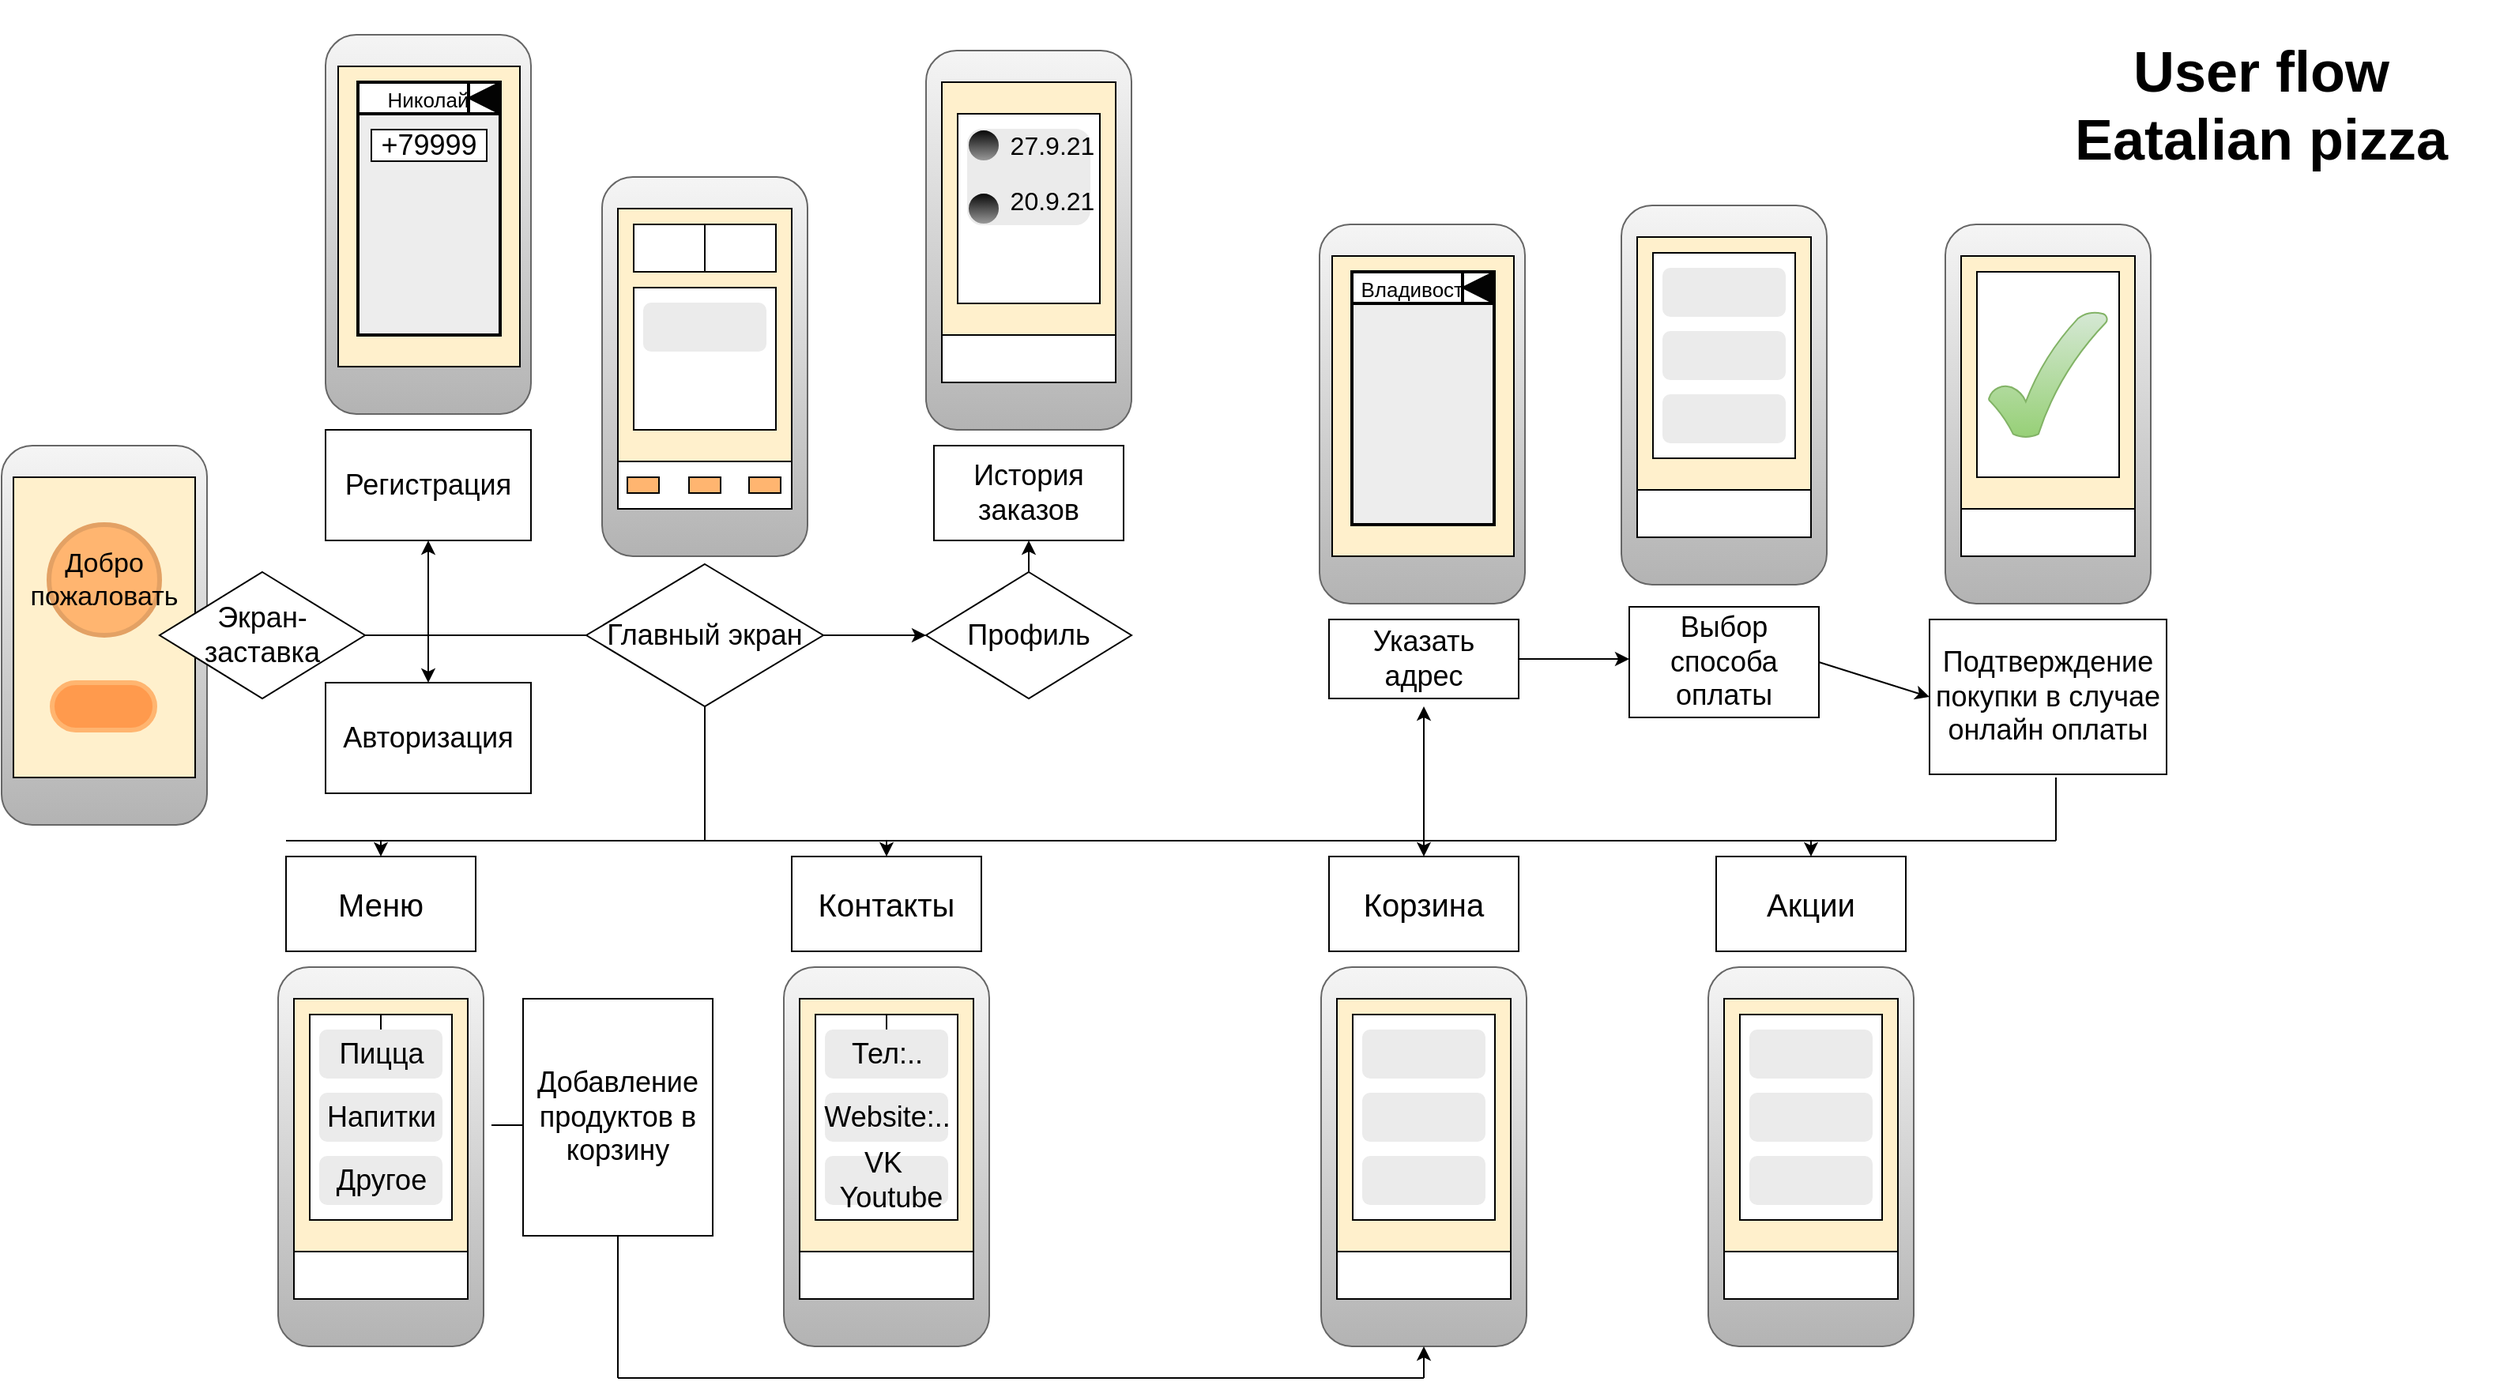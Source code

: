 <mxfile version="15.5.2" type="github">
  <diagram id="gFA7WbcU7uWOlMWJ3cwr" name="Page-1">
    <mxGraphModel dx="2076" dy="1158" grid="1" gridSize="10" guides="1" tooltips="1" connect="1" arrows="1" fold="1" page="1" pageScale="1" pageWidth="1600" pageHeight="900" math="0" shadow="0">
      <root>
        <mxCell id="0" />
        <mxCell id="1" parent="0" />
        <mxCell id="VWafMa577CUfXfnvmA4W-34" value="" style="group" vertex="1" connectable="0" parent="1">
          <mxGeometry x="225" y="30" width="140.5" height="320" as="geometry" />
        </mxCell>
        <mxCell id="VWafMa577CUfXfnvmA4W-27" value="Регистрация" style="rounded=0;whiteSpace=wrap;html=1;fontSize=18;" vertex="1" parent="VWafMa577CUfXfnvmA4W-34">
          <mxGeometry y="250" width="130" height="70" as="geometry" />
        </mxCell>
        <mxCell id="VWafMa577CUfXfnvmA4W-220" value="" style="group" vertex="1" connectable="0" parent="VWafMa577CUfXfnvmA4W-34">
          <mxGeometry width="140.5" height="240" as="geometry" />
        </mxCell>
        <mxCell id="VWafMa577CUfXfnvmA4W-221" value="" style="rounded=1;whiteSpace=wrap;html=1;fontSize=18;fillColor=#f5f5f5;gradientColor=#b3b3b3;strokeColor=#666666;" vertex="1" parent="VWafMa577CUfXfnvmA4W-220">
          <mxGeometry width="130" height="240" as="geometry" />
        </mxCell>
        <mxCell id="VWafMa577CUfXfnvmA4W-222" value="" style="group" vertex="1" connectable="0" parent="VWafMa577CUfXfnvmA4W-220">
          <mxGeometry x="8" y="20" width="132.5" height="190" as="geometry" />
        </mxCell>
        <mxCell id="VWafMa577CUfXfnvmA4W-223" value="" style="rounded=0;whiteSpace=wrap;html=1;fontSize=20;fillColor=#FFF0CC;" vertex="1" parent="VWafMa577CUfXfnvmA4W-222">
          <mxGeometry width="115" height="190" as="geometry" />
        </mxCell>
        <mxCell id="VWafMa577CUfXfnvmA4W-224" value="" style="edgeStyle=orthogonalEdgeStyle;rounded=0;orthogonalLoop=1;jettySize=auto;html=1;fontSize=18;" edge="1" parent="VWafMa577CUfXfnvmA4W-222" source="VWafMa577CUfXfnvmA4W-225" target="VWafMa577CUfXfnvmA4W-226">
          <mxGeometry relative="1" as="geometry" />
        </mxCell>
        <mxCell id="VWafMa577CUfXfnvmA4W-225" value="&lt;span style=&quot;font-size: 13px&quot;&gt;Николай&lt;/span&gt;" style="rounded=0;whiteSpace=wrap;html=1;fontSize=18;strokeWidth=2;align=center;" vertex="1" parent="VWafMa577CUfXfnvmA4W-222">
          <mxGeometry x="12.5" y="10" width="87.5" height="20" as="geometry" />
        </mxCell>
        <mxCell id="VWafMa577CUfXfnvmA4W-226" value="" style="rounded=0;whiteSpace=wrap;html=1;fontSize=20;strokeWidth=2;align=center;fillColor=#EDEDED;" vertex="1" parent="VWafMa577CUfXfnvmA4W-222">
          <mxGeometry x="12.5" y="30" width="90" height="140" as="geometry" />
        </mxCell>
        <mxCell id="VWafMa577CUfXfnvmA4W-227" value="" style="rounded=0;whiteSpace=wrap;html=1;fontSize=18;strokeWidth=2;align=center;" vertex="1" parent="VWafMa577CUfXfnvmA4W-222">
          <mxGeometry x="82.5" y="10" width="20" height="20" as="geometry" />
        </mxCell>
        <mxCell id="VWafMa577CUfXfnvmA4W-228" value="" style="triangle;whiteSpace=wrap;html=1;rounded=0;fontSize=18;strokeWidth=1;align=center;rotation=-180;fillColor=#030303;" vertex="1" parent="VWafMa577CUfXfnvmA4W-222">
          <mxGeometry x="82.5" y="10" width="20" height="20" as="geometry" />
        </mxCell>
        <mxCell id="VWafMa577CUfXfnvmA4W-231" value="+79999" style="rounded=0;whiteSpace=wrap;html=1;fontSize=18;strokeWidth=1;align=center;" vertex="1" parent="VWafMa577CUfXfnvmA4W-222">
          <mxGeometry x="21" y="40" width="73" height="20" as="geometry" />
        </mxCell>
        <mxCell id="VWafMa577CUfXfnvmA4W-36" value="&lt;h1&gt;User flow Eatalian pizza&lt;/h1&gt;" style="text;html=1;strokeColor=none;fillColor=none;spacing=5;spacingTop=-20;whiteSpace=wrap;overflow=hidden;rounded=0;fontSize=18;align=center;" vertex="1" parent="1">
          <mxGeometry x="1300" y="18" width="300" height="120" as="geometry" />
        </mxCell>
        <mxCell id="VWafMa577CUfXfnvmA4W-51" value="" style="group" vertex="1" connectable="0" parent="1">
          <mxGeometry x="400" y="120" width="130" height="240" as="geometry" />
        </mxCell>
        <mxCell id="VWafMa577CUfXfnvmA4W-38" value="" style="rounded=1;whiteSpace=wrap;html=1;fontSize=18;fillColor=#f5f5f5;gradientColor=#b3b3b3;strokeColor=#666666;" vertex="1" parent="VWafMa577CUfXfnvmA4W-51">
          <mxGeometry width="130" height="240" as="geometry" />
        </mxCell>
        <mxCell id="VWafMa577CUfXfnvmA4W-39" value="" style="rounded=0;whiteSpace=wrap;html=1;fontSize=20;strokeWidth=1;align=center;fillColor=#FFF0CC;" vertex="1" parent="VWafMa577CUfXfnvmA4W-51">
          <mxGeometry x="10" y="20" width="110" height="190" as="geometry" />
        </mxCell>
        <mxCell id="VWafMa577CUfXfnvmA4W-41" value="" style="rounded=0;whiteSpace=wrap;html=1;fontSize=20;strokeWidth=1;align=center;" vertex="1" parent="VWafMa577CUfXfnvmA4W-51">
          <mxGeometry x="10" y="180" width="110" height="30" as="geometry" />
        </mxCell>
        <mxCell id="VWafMa577CUfXfnvmA4W-43" value="" style="rounded=0;whiteSpace=wrap;html=1;fontSize=18;strokeWidth=1;align=center;fillColor=#FFB570;" vertex="1" parent="VWafMa577CUfXfnvmA4W-51">
          <mxGeometry x="16" y="190" width="20" height="10" as="geometry" />
        </mxCell>
        <mxCell id="VWafMa577CUfXfnvmA4W-44" value="" style="rounded=0;whiteSpace=wrap;html=1;fontSize=18;strokeWidth=1;align=center;fillColor=#FFB570;" vertex="1" parent="VWafMa577CUfXfnvmA4W-51">
          <mxGeometry x="55" y="190" width="20" height="10" as="geometry" />
        </mxCell>
        <mxCell id="VWafMa577CUfXfnvmA4W-45" value="" style="rounded=0;whiteSpace=wrap;html=1;fontSize=18;strokeWidth=1;align=center;fillColor=#FFB570;" vertex="1" parent="VWafMa577CUfXfnvmA4W-51">
          <mxGeometry x="93" y="190" width="20" height="10" as="geometry" />
        </mxCell>
        <mxCell id="VWafMa577CUfXfnvmA4W-46" value="" style="rounded=0;whiteSpace=wrap;html=1;fontSize=18;strokeWidth=1;align=center;" vertex="1" parent="VWafMa577CUfXfnvmA4W-51">
          <mxGeometry x="20" y="30" width="90" height="30" as="geometry" />
        </mxCell>
        <mxCell id="VWafMa577CUfXfnvmA4W-47" value="" style="rounded=0;whiteSpace=wrap;html=1;fontSize=18;strokeWidth=1;align=center;" vertex="1" parent="VWafMa577CUfXfnvmA4W-51">
          <mxGeometry x="20" y="70" width="90" height="90" as="geometry" />
        </mxCell>
        <mxCell id="VWafMa577CUfXfnvmA4W-48" value="" style="endArrow=none;html=1;rounded=0;fontSize=18;entryX=0.5;entryY=0;entryDx=0;entryDy=0;exitX=0.5;exitY=1;exitDx=0;exitDy=0;" edge="1" parent="VWafMa577CUfXfnvmA4W-51" source="VWafMa577CUfXfnvmA4W-46" target="VWafMa577CUfXfnvmA4W-46">
          <mxGeometry width="50" height="50" relative="1" as="geometry">
            <mxPoint x="390" y="270" as="sourcePoint" />
            <mxPoint x="440" y="220" as="targetPoint" />
          </mxGeometry>
        </mxCell>
        <mxCell id="VWafMa577CUfXfnvmA4W-49" value="" style="rounded=1;whiteSpace=wrap;html=1;fontSize=18;strokeWidth=1;align=center;fillColor=#EBEBEB;strokeColor=#EBEBEB;" vertex="1" parent="VWafMa577CUfXfnvmA4W-51">
          <mxGeometry x="26.5" y="80" width="77" height="30" as="geometry" />
        </mxCell>
        <mxCell id="VWafMa577CUfXfnvmA4W-62" value="Авторизация" style="rounded=0;whiteSpace=wrap;html=1;fontSize=18;strokeWidth=1;align=center;" vertex="1" parent="1">
          <mxGeometry x="225" y="440" width="130" height="70" as="geometry" />
        </mxCell>
        <mxCell id="VWafMa577CUfXfnvmA4W-67" value="Главный экран" style="rhombus;whiteSpace=wrap;html=1;rounded=0;fontSize=18;strokeWidth=1;align=center;" vertex="1" parent="1">
          <mxGeometry x="390" y="365" width="150" height="90" as="geometry" />
        </mxCell>
        <mxCell id="VWafMa577CUfXfnvmA4W-78" value="" style="endArrow=classic;html=1;rounded=0;fontSize=18;exitX=1;exitY=0.5;exitDx=0;exitDy=0;entryX=0;entryY=0.5;entryDx=0;entryDy=0;" edge="1" parent="1" source="VWafMa577CUfXfnvmA4W-67" target="VWafMa577CUfXfnvmA4W-89">
          <mxGeometry width="50" height="50" relative="1" as="geometry">
            <mxPoint x="790" y="560" as="sourcePoint" />
            <mxPoint x="600" y="435" as="targetPoint" />
          </mxGeometry>
        </mxCell>
        <mxCell id="VWafMa577CUfXfnvmA4W-83" value="Меню" style="rounded=0;whiteSpace=wrap;html=1;fontSize=20;strokeWidth=1;align=center;" vertex="1" parent="1">
          <mxGeometry x="200" y="550" width="120" height="60" as="geometry" />
        </mxCell>
        <mxCell id="VWafMa577CUfXfnvmA4W-88" value="Корзина" style="rounded=0;whiteSpace=wrap;html=1;fontSize=20;strokeWidth=1;align=center;" vertex="1" parent="1">
          <mxGeometry x="860" y="550" width="120" height="60" as="geometry" />
        </mxCell>
        <mxCell id="VWafMa577CUfXfnvmA4W-89" value="Профиль" style="rhombus;whiteSpace=wrap;html=1;rounded=0;fontSize=18;strokeWidth=1;align=center;" vertex="1" parent="1">
          <mxGeometry x="605" y="370" width="130" height="80" as="geometry" />
        </mxCell>
        <mxCell id="VWafMa577CUfXfnvmA4W-91" value="История заказов" style="rounded=0;whiteSpace=wrap;html=1;fontSize=18;strokeWidth=1;align=center;" vertex="1" parent="1">
          <mxGeometry x="610" y="290" width="120" height="60" as="geometry" />
        </mxCell>
        <mxCell id="VWafMa577CUfXfnvmA4W-94" value="Контакты" style="rounded=0;whiteSpace=wrap;html=1;fontSize=20;strokeWidth=1;align=center;" vertex="1" parent="1">
          <mxGeometry x="520" y="550" width="120" height="60" as="geometry" />
        </mxCell>
        <mxCell id="VWafMa577CUfXfnvmA4W-32" value="" style="group" vertex="1" connectable="0" parent="1">
          <mxGeometry x="20" y="290" width="130" height="240" as="geometry" />
        </mxCell>
        <mxCell id="VWafMa577CUfXfnvmA4W-2" value="" style="rounded=1;whiteSpace=wrap;html=1;fontSize=18;fillColor=#f5f5f5;gradientColor=#b3b3b3;strokeColor=#666666;" vertex="1" parent="VWafMa577CUfXfnvmA4W-32">
          <mxGeometry width="130" height="240" as="geometry" />
        </mxCell>
        <mxCell id="VWafMa577CUfXfnvmA4W-29" value="" style="group" vertex="1" connectable="0" parent="VWafMa577CUfXfnvmA4W-32">
          <mxGeometry x="7.5" y="20" width="115" height="190" as="geometry" />
        </mxCell>
        <mxCell id="VWafMa577CUfXfnvmA4W-3" value="" style="rounded=0;whiteSpace=wrap;html=1;fontSize=20;fillColor=#FFF0CC;" vertex="1" parent="VWafMa577CUfXfnvmA4W-29">
          <mxGeometry width="115" height="190" as="geometry" />
        </mxCell>
        <mxCell id="VWafMa577CUfXfnvmA4W-16" value="" style="ellipse;whiteSpace=wrap;html=1;aspect=fixed;rounded=0;fontSize=18;align=center;fillColor=#FFB570;strokeWidth=3;strokeColor=#E3A164;" vertex="1" parent="VWafMa577CUfXfnvmA4W-29">
          <mxGeometry x="22.5" y="30" width="70" height="70" as="geometry" />
        </mxCell>
        <mxCell id="VWafMa577CUfXfnvmA4W-17" value="" style="rounded=1;whiteSpace=wrap;html=1;fontSize=18;strokeWidth=3;align=center;arcSize=50;fillColor=#FF9A4D;strokeColor=#FFB570;" vertex="1" parent="VWafMa577CUfXfnvmA4W-29">
          <mxGeometry x="24.5" y="130" width="65" height="30" as="geometry" />
        </mxCell>
        <mxCell id="VWafMa577CUfXfnvmA4W-54" value="&lt;font style=&quot;font-size: 17px&quot;&gt;Добро пожаловать&lt;/font&gt;" style="text;html=1;strokeColor=none;fillColor=none;align=center;verticalAlign=middle;whiteSpace=wrap;rounded=0;fontSize=15;" vertex="1" parent="VWafMa577CUfXfnvmA4W-29">
          <mxGeometry x="13.75" y="40" width="87.5" height="50" as="geometry" />
        </mxCell>
        <mxCell id="VWafMa577CUfXfnvmA4W-72" value="Экран-заставка" style="rhombus;whiteSpace=wrap;html=1;rounded=0;fontSize=18;strokeWidth=1;align=center;" vertex="1" parent="1">
          <mxGeometry x="120" y="370" width="130" height="80" as="geometry" />
        </mxCell>
        <mxCell id="VWafMa577CUfXfnvmA4W-100" value="" style="endArrow=none;html=1;rounded=0;fontSize=18;exitX=1;exitY=0.5;exitDx=0;exitDy=0;entryX=0;entryY=0.5;entryDx=0;entryDy=0;" edge="1" parent="1" source="VWafMa577CUfXfnvmA4W-72" target="VWafMa577CUfXfnvmA4W-67">
          <mxGeometry width="50" height="50" relative="1" as="geometry">
            <mxPoint x="790" y="560" as="sourcePoint" />
            <mxPoint x="295" y="410" as="targetPoint" />
          </mxGeometry>
        </mxCell>
        <mxCell id="VWafMa577CUfXfnvmA4W-101" value="" style="endArrow=classic;html=1;rounded=0;fontSize=18;entryX=0.5;entryY=1;entryDx=0;entryDy=0;" edge="1" parent="1" target="VWafMa577CUfXfnvmA4W-27">
          <mxGeometry width="50" height="50" relative="1" as="geometry">
            <mxPoint x="290" y="410" as="sourcePoint" />
            <mxPoint x="840" y="510" as="targetPoint" />
          </mxGeometry>
        </mxCell>
        <mxCell id="VWafMa577CUfXfnvmA4W-102" value="" style="endArrow=classic;html=1;rounded=0;fontSize=18;entryX=0.5;entryY=0;entryDx=0;entryDy=0;" edge="1" parent="1" target="VWafMa577CUfXfnvmA4W-62">
          <mxGeometry width="50" height="50" relative="1" as="geometry">
            <mxPoint x="290" y="400" as="sourcePoint" />
            <mxPoint x="300" y="360" as="targetPoint" />
          </mxGeometry>
        </mxCell>
        <mxCell id="VWafMa577CUfXfnvmA4W-103" value="" style="endArrow=classic;html=1;rounded=0;fontSize=18;entryX=0.5;entryY=1;entryDx=0;entryDy=0;exitX=0.5;exitY=0;exitDx=0;exitDy=0;" edge="1" parent="1" source="VWafMa577CUfXfnvmA4W-89" target="VWafMa577CUfXfnvmA4W-91">
          <mxGeometry width="50" height="50" relative="1" as="geometry">
            <mxPoint x="790" y="560" as="sourcePoint" />
            <mxPoint x="840" y="510" as="targetPoint" />
          </mxGeometry>
        </mxCell>
        <mxCell id="VWafMa577CUfXfnvmA4W-104" value="" style="endArrow=none;html=1;rounded=0;fontSize=18;entryX=0.5;entryY=1;entryDx=0;entryDy=0;" edge="1" parent="1" target="VWafMa577CUfXfnvmA4W-67">
          <mxGeometry width="50" height="50" relative="1" as="geometry">
            <mxPoint x="465" y="540" as="sourcePoint" />
            <mxPoint x="840" y="510" as="targetPoint" />
          </mxGeometry>
        </mxCell>
        <mxCell id="VWafMa577CUfXfnvmA4W-105" value="" style="endArrow=none;html=1;rounded=0;fontSize=18;" edge="1" parent="1">
          <mxGeometry width="50" height="50" relative="1" as="geometry">
            <mxPoint x="200" y="540" as="sourcePoint" />
            <mxPoint x="1230" y="540" as="targetPoint" />
          </mxGeometry>
        </mxCell>
        <mxCell id="VWafMa577CUfXfnvmA4W-106" value="" style="endArrow=classic;html=1;rounded=0;fontSize=18;entryX=0.5;entryY=0;entryDx=0;entryDy=0;" edge="1" parent="1" target="VWafMa577CUfXfnvmA4W-83">
          <mxGeometry width="50" height="50" relative="1" as="geometry">
            <mxPoint x="260" y="540" as="sourcePoint" />
            <mxPoint x="840" y="510" as="targetPoint" />
          </mxGeometry>
        </mxCell>
        <mxCell id="VWafMa577CUfXfnvmA4W-107" value="" style="endArrow=classic;html=1;rounded=0;fontSize=18;entryX=0.5;entryY=0;entryDx=0;entryDy=0;" edge="1" parent="1" target="VWafMa577CUfXfnvmA4W-94">
          <mxGeometry width="50" height="50" relative="1" as="geometry">
            <mxPoint x="580" y="540" as="sourcePoint" />
            <mxPoint x="840" y="510" as="targetPoint" />
          </mxGeometry>
        </mxCell>
        <mxCell id="VWafMa577CUfXfnvmA4W-109" value="" style="endArrow=classic;html=1;rounded=0;fontSize=18;entryX=0.5;entryY=0;entryDx=0;entryDy=0;" edge="1" parent="1" target="VWafMa577CUfXfnvmA4W-88">
          <mxGeometry width="50" height="50" relative="1" as="geometry">
            <mxPoint x="920" y="540" as="sourcePoint" />
            <mxPoint x="920" y="560" as="targetPoint" />
          </mxGeometry>
        </mxCell>
        <mxCell id="VWafMa577CUfXfnvmA4W-110" value="" style="group" vertex="1" connectable="0" parent="1">
          <mxGeometry x="195" y="620" width="130" height="240" as="geometry" />
        </mxCell>
        <mxCell id="VWafMa577CUfXfnvmA4W-111" value="" style="rounded=1;whiteSpace=wrap;html=1;fontSize=18;fillColor=#f5f5f5;gradientColor=#b3b3b3;strokeColor=#666666;" vertex="1" parent="VWafMa577CUfXfnvmA4W-110">
          <mxGeometry width="130" height="240" as="geometry" />
        </mxCell>
        <mxCell id="VWafMa577CUfXfnvmA4W-112" value="" style="rounded=0;whiteSpace=wrap;html=1;fontSize=20;strokeWidth=1;align=center;fillColor=#FFF0CC;" vertex="1" parent="VWafMa577CUfXfnvmA4W-110">
          <mxGeometry x="10" y="20" width="110" height="190" as="geometry" />
        </mxCell>
        <mxCell id="VWafMa577CUfXfnvmA4W-113" value="" style="rounded=0;whiteSpace=wrap;html=1;fontSize=20;strokeWidth=1;align=center;" vertex="1" parent="VWafMa577CUfXfnvmA4W-110">
          <mxGeometry x="10" y="180" width="110" height="30" as="geometry" />
        </mxCell>
        <mxCell id="VWafMa577CUfXfnvmA4W-118" value="" style="rounded=0;whiteSpace=wrap;html=1;fontSize=18;strokeWidth=1;align=center;" vertex="1" parent="VWafMa577CUfXfnvmA4W-110">
          <mxGeometry x="20" y="30" width="90" height="130" as="geometry" />
        </mxCell>
        <mxCell id="VWafMa577CUfXfnvmA4W-119" value="" style="endArrow=none;html=1;rounded=0;fontSize=18;entryX=0.5;entryY=0;entryDx=0;entryDy=0;exitX=0.5;exitY=1;exitDx=0;exitDy=0;" edge="1" parent="VWafMa577CUfXfnvmA4W-110">
          <mxGeometry width="50" height="50" relative="1" as="geometry">
            <mxPoint x="65" y="60" as="sourcePoint" />
            <mxPoint x="65" y="30" as="targetPoint" />
          </mxGeometry>
        </mxCell>
        <mxCell id="VWafMa577CUfXfnvmA4W-120" value="Пицца" style="rounded=1;whiteSpace=wrap;html=1;fontSize=18;strokeWidth=1;align=center;fillColor=#EBEBEB;strokeColor=#EBEBEB;" vertex="1" parent="VWafMa577CUfXfnvmA4W-110">
          <mxGeometry x="26.5" y="40" width="77" height="30" as="geometry" />
        </mxCell>
        <mxCell id="VWafMa577CUfXfnvmA4W-122" value="Напитки" style="rounded=1;whiteSpace=wrap;html=1;fontSize=18;strokeWidth=1;align=center;fillColor=#EBEBEB;strokeColor=#EBEBEB;" vertex="1" parent="VWafMa577CUfXfnvmA4W-110">
          <mxGeometry x="26.5" y="80" width="77" height="30" as="geometry" />
        </mxCell>
        <mxCell id="VWafMa577CUfXfnvmA4W-123" value="Другое" style="rounded=1;whiteSpace=wrap;html=1;fontSize=18;strokeWidth=1;align=center;fillColor=#EBEBEB;strokeColor=#EBEBEB;" vertex="1" parent="VWafMa577CUfXfnvmA4W-110">
          <mxGeometry x="26.5" y="120" width="77" height="30" as="geometry" />
        </mxCell>
        <mxCell id="VWafMa577CUfXfnvmA4W-136" value="" style="group" vertex="1" connectable="0" parent="1">
          <mxGeometry x="515" y="620" width="130" height="240" as="geometry" />
        </mxCell>
        <mxCell id="VWafMa577CUfXfnvmA4W-137" value="" style="rounded=1;whiteSpace=wrap;html=1;fontSize=18;fillColor=#f5f5f5;gradientColor=#b3b3b3;strokeColor=#666666;" vertex="1" parent="VWafMa577CUfXfnvmA4W-136">
          <mxGeometry width="130" height="240" as="geometry" />
        </mxCell>
        <mxCell id="VWafMa577CUfXfnvmA4W-138" value="" style="rounded=0;whiteSpace=wrap;html=1;fontSize=20;strokeWidth=1;align=center;fillColor=#FFF0CC;" vertex="1" parent="VWafMa577CUfXfnvmA4W-136">
          <mxGeometry x="10" y="20" width="110" height="190" as="geometry" />
        </mxCell>
        <mxCell id="VWafMa577CUfXfnvmA4W-139" value="" style="rounded=0;whiteSpace=wrap;html=1;fontSize=20;strokeWidth=1;align=center;" vertex="1" parent="VWafMa577CUfXfnvmA4W-136">
          <mxGeometry x="10" y="180" width="110" height="30" as="geometry" />
        </mxCell>
        <mxCell id="VWafMa577CUfXfnvmA4W-140" value="" style="rounded=0;whiteSpace=wrap;html=1;fontSize=18;strokeWidth=1;align=center;" vertex="1" parent="VWafMa577CUfXfnvmA4W-136">
          <mxGeometry x="20" y="30" width="90" height="130" as="geometry" />
        </mxCell>
        <mxCell id="VWafMa577CUfXfnvmA4W-141" value="" style="endArrow=none;html=1;rounded=0;fontSize=18;entryX=0.5;entryY=0;entryDx=0;entryDy=0;exitX=0.5;exitY=1;exitDx=0;exitDy=0;" edge="1" parent="VWafMa577CUfXfnvmA4W-136">
          <mxGeometry width="50" height="50" relative="1" as="geometry">
            <mxPoint x="65" y="60" as="sourcePoint" />
            <mxPoint x="65" y="30" as="targetPoint" />
          </mxGeometry>
        </mxCell>
        <mxCell id="VWafMa577CUfXfnvmA4W-142" value="Тел:.." style="rounded=1;whiteSpace=wrap;html=1;fontSize=18;strokeWidth=1;align=center;fillColor=#EBEBEB;strokeColor=#EBEBEB;" vertex="1" parent="VWafMa577CUfXfnvmA4W-136">
          <mxGeometry x="26.5" y="40" width="77" height="30" as="geometry" />
        </mxCell>
        <mxCell id="VWafMa577CUfXfnvmA4W-143" value="Website:.." style="rounded=1;whiteSpace=wrap;html=1;fontSize=18;strokeWidth=1;align=center;fillColor=#EBEBEB;strokeColor=#EBEBEB;" vertex="1" parent="VWafMa577CUfXfnvmA4W-136">
          <mxGeometry x="26.5" y="80" width="77" height="30" as="geometry" />
        </mxCell>
        <mxCell id="VWafMa577CUfXfnvmA4W-144" value="VK&amp;nbsp; &amp;nbsp;Youtube" style="rounded=1;whiteSpace=wrap;html=1;fontSize=18;strokeWidth=1;align=center;fillColor=#EBEBEB;strokeColor=#EBEBEB;" vertex="1" parent="VWafMa577CUfXfnvmA4W-136">
          <mxGeometry x="26.5" y="120" width="77" height="30" as="geometry" />
        </mxCell>
        <mxCell id="VWafMa577CUfXfnvmA4W-145" value="" style="group" vertex="1" connectable="0" parent="1">
          <mxGeometry x="605" y="40" width="146.5" height="240" as="geometry" />
        </mxCell>
        <mxCell id="VWafMa577CUfXfnvmA4W-146" value="" style="rounded=1;whiteSpace=wrap;html=1;fontSize=18;fillColor=#f5f5f5;gradientColor=#b3b3b3;strokeColor=#666666;" vertex="1" parent="VWafMa577CUfXfnvmA4W-145">
          <mxGeometry width="130" height="240" as="geometry" />
        </mxCell>
        <mxCell id="VWafMa577CUfXfnvmA4W-147" value="" style="rounded=0;whiteSpace=wrap;html=1;fontSize=20;strokeWidth=1;align=center;fillColor=#FFF0CC;" vertex="1" parent="VWafMa577CUfXfnvmA4W-145">
          <mxGeometry x="10" y="20" width="110" height="190" as="geometry" />
        </mxCell>
        <mxCell id="VWafMa577CUfXfnvmA4W-148" value="" style="rounded=0;whiteSpace=wrap;html=1;fontSize=20;strokeWidth=1;align=center;" vertex="1" parent="VWafMa577CUfXfnvmA4W-145">
          <mxGeometry x="10" y="180" width="110" height="30" as="geometry" />
        </mxCell>
        <mxCell id="VWafMa577CUfXfnvmA4W-153" value="" style="rounded=0;whiteSpace=wrap;html=1;fontSize=18;strokeWidth=1;align=center;" vertex="1" parent="VWafMa577CUfXfnvmA4W-145">
          <mxGeometry x="20" y="40" width="90" height="120" as="geometry" />
        </mxCell>
        <mxCell id="VWafMa577CUfXfnvmA4W-155" value="" style="rounded=1;whiteSpace=wrap;html=1;fontSize=18;strokeWidth=1;align=center;fillColor=#EBEBEB;strokeColor=#EBEBEB;" vertex="1" parent="VWafMa577CUfXfnvmA4W-145">
          <mxGeometry x="26.5" y="50" width="77" height="60" as="geometry" />
        </mxCell>
        <mxCell id="VWafMa577CUfXfnvmA4W-160" value="" style="ellipse;whiteSpace=wrap;html=1;aspect=fixed;rounded=0;fontSize=18;strokeColor=#EBEBEB;strokeWidth=1;fillColor=#030303;gradientColor=#9C9C9C;align=center;" vertex="1" parent="VWafMa577CUfXfnvmA4W-145">
          <mxGeometry x="26.5" y="50" width="20" height="20" as="geometry" />
        </mxCell>
        <mxCell id="VWafMa577CUfXfnvmA4W-162" value="" style="ellipse;whiteSpace=wrap;html=1;aspect=fixed;rounded=0;fontSize=18;strokeColor=#EBEBEB;strokeWidth=1;fillColor=#030303;gradientColor=#9C9C9C;align=center;" vertex="1" parent="VWafMa577CUfXfnvmA4W-145">
          <mxGeometry x="26.5" y="90" width="20" height="20" as="geometry" />
        </mxCell>
        <mxCell id="VWafMa577CUfXfnvmA4W-164" value="&lt;font style=&quot;font-size: 16px&quot;&gt;27.9.21&lt;/font&gt;" style="text;html=1;strokeColor=none;fillColor=none;align=center;verticalAlign=middle;whiteSpace=wrap;rounded=0;fontSize=18;" vertex="1" parent="VWafMa577CUfXfnvmA4W-145">
          <mxGeometry x="50" y="45" width="60" height="30" as="geometry" />
        </mxCell>
        <mxCell id="VWafMa577CUfXfnvmA4W-165" value="&lt;font style=&quot;font-size: 16px&quot;&gt;20.9.21&lt;/font&gt;" style="text;html=1;strokeColor=none;fillColor=none;align=center;verticalAlign=middle;whiteSpace=wrap;rounded=0;fontSize=18;" vertex="1" parent="VWafMa577CUfXfnvmA4W-145">
          <mxGeometry x="50" y="80" width="60" height="30" as="geometry" />
        </mxCell>
        <mxCell id="VWafMa577CUfXfnvmA4W-167" value="" style="group" vertex="1" connectable="0" parent="1">
          <mxGeometry x="855" y="620" width="130" height="240" as="geometry" />
        </mxCell>
        <mxCell id="VWafMa577CUfXfnvmA4W-168" value="" style="rounded=1;whiteSpace=wrap;html=1;fontSize=18;fillColor=#f5f5f5;gradientColor=#b3b3b3;strokeColor=#666666;" vertex="1" parent="VWafMa577CUfXfnvmA4W-167">
          <mxGeometry width="130" height="240" as="geometry" />
        </mxCell>
        <mxCell id="VWafMa577CUfXfnvmA4W-169" value="" style="rounded=0;whiteSpace=wrap;html=1;fontSize=20;strokeWidth=1;align=center;fillColor=#FFF0CC;" vertex="1" parent="VWafMa577CUfXfnvmA4W-167">
          <mxGeometry x="10" y="20" width="110" height="190" as="geometry" />
        </mxCell>
        <mxCell id="VWafMa577CUfXfnvmA4W-170" value="" style="rounded=0;whiteSpace=wrap;html=1;fontSize=20;strokeWidth=1;align=center;" vertex="1" parent="VWafMa577CUfXfnvmA4W-167">
          <mxGeometry x="10" y="180" width="110" height="30" as="geometry" />
        </mxCell>
        <mxCell id="VWafMa577CUfXfnvmA4W-175" value="" style="rounded=0;whiteSpace=wrap;html=1;fontSize=18;strokeWidth=1;align=center;" vertex="1" parent="VWafMa577CUfXfnvmA4W-167">
          <mxGeometry x="20" y="30" width="90" height="130" as="geometry" />
        </mxCell>
        <mxCell id="VWafMa577CUfXfnvmA4W-177" value="" style="rounded=1;whiteSpace=wrap;html=1;fontSize=18;strokeWidth=1;align=center;fillColor=#EBEBEB;strokeColor=#EBEBEB;" vertex="1" parent="VWafMa577CUfXfnvmA4W-167">
          <mxGeometry x="26.5" y="40" width="77" height="30" as="geometry" />
        </mxCell>
        <mxCell id="VWafMa577CUfXfnvmA4W-183" value="" style="rounded=1;whiteSpace=wrap;html=1;fontSize=18;strokeWidth=1;align=center;fillColor=#EBEBEB;strokeColor=#EBEBEB;" vertex="1" parent="VWafMa577CUfXfnvmA4W-167">
          <mxGeometry x="26.5" y="80" width="77" height="30" as="geometry" />
        </mxCell>
        <mxCell id="VWafMa577CUfXfnvmA4W-184" value="" style="rounded=1;whiteSpace=wrap;html=1;fontSize=18;strokeWidth=1;align=center;fillColor=#EBEBEB;strokeColor=#EBEBEB;" vertex="1" parent="VWafMa577CUfXfnvmA4W-167">
          <mxGeometry x="26.5" y="120" width="77" height="30" as="geometry" />
        </mxCell>
        <mxCell id="VWafMa577CUfXfnvmA4W-179" value="" style="endArrow=none;html=1;rounded=0;fontSize=16;" edge="1" parent="1">
          <mxGeometry width="50" height="50" relative="1" as="geometry">
            <mxPoint x="410" y="880" as="sourcePoint" />
            <mxPoint x="920" y="880" as="targetPoint" />
          </mxGeometry>
        </mxCell>
        <mxCell id="VWafMa577CUfXfnvmA4W-180" value="" style="endArrow=classic;html=1;rounded=0;fontSize=16;entryX=0.5;entryY=1;entryDx=0;entryDy=0;" edge="1" parent="1" target="VWafMa577CUfXfnvmA4W-168">
          <mxGeometry width="50" height="50" relative="1" as="geometry">
            <mxPoint x="920" y="880" as="sourcePoint" />
            <mxPoint x="840" y="510" as="targetPoint" />
          </mxGeometry>
        </mxCell>
        <mxCell id="VWafMa577CUfXfnvmA4W-185" value="" style="group" vertex="1" connectable="0" parent="1">
          <mxGeometry x="1100" y="620" width="130" height="240" as="geometry" />
        </mxCell>
        <mxCell id="VWafMa577CUfXfnvmA4W-186" value="" style="rounded=1;whiteSpace=wrap;html=1;fontSize=18;fillColor=#f5f5f5;gradientColor=#b3b3b3;strokeColor=#666666;" vertex="1" parent="VWafMa577CUfXfnvmA4W-185">
          <mxGeometry width="130" height="240" as="geometry" />
        </mxCell>
        <mxCell id="VWafMa577CUfXfnvmA4W-260" value="" style="group" vertex="1" connectable="0" parent="VWafMa577CUfXfnvmA4W-185">
          <mxGeometry x="10" y="20" width="110" height="190" as="geometry" />
        </mxCell>
        <mxCell id="VWafMa577CUfXfnvmA4W-187" value="" style="rounded=0;whiteSpace=wrap;html=1;fontSize=20;strokeWidth=1;align=center;fillColor=#FFF0CC;" vertex="1" parent="VWafMa577CUfXfnvmA4W-260">
          <mxGeometry width="110" height="190" as="geometry" />
        </mxCell>
        <mxCell id="VWafMa577CUfXfnvmA4W-188" value="" style="rounded=0;whiteSpace=wrap;html=1;fontSize=20;strokeWidth=1;align=center;" vertex="1" parent="VWafMa577CUfXfnvmA4W-260">
          <mxGeometry y="160" width="110" height="30" as="geometry" />
        </mxCell>
        <mxCell id="VWafMa577CUfXfnvmA4W-189" value="" style="rounded=0;whiteSpace=wrap;html=1;fontSize=18;strokeWidth=1;align=center;" vertex="1" parent="VWafMa577CUfXfnvmA4W-260">
          <mxGeometry x="10" y="10" width="90" height="130" as="geometry" />
        </mxCell>
        <mxCell id="VWafMa577CUfXfnvmA4W-190" value="" style="rounded=1;whiteSpace=wrap;html=1;fontSize=18;strokeWidth=1;align=center;fillColor=#EBEBEB;strokeColor=#EBEBEB;" vertex="1" parent="VWafMa577CUfXfnvmA4W-260">
          <mxGeometry x="16.5" y="20" width="77" height="30" as="geometry" />
        </mxCell>
        <mxCell id="VWafMa577CUfXfnvmA4W-191" value="" style="rounded=1;whiteSpace=wrap;html=1;fontSize=18;strokeWidth=1;align=center;fillColor=#EBEBEB;strokeColor=#EBEBEB;" vertex="1" parent="VWafMa577CUfXfnvmA4W-260">
          <mxGeometry x="16.5" y="60" width="77" height="30" as="geometry" />
        </mxCell>
        <mxCell id="VWafMa577CUfXfnvmA4W-192" value="" style="rounded=1;whiteSpace=wrap;html=1;fontSize=18;strokeWidth=1;align=center;fillColor=#EBEBEB;strokeColor=#EBEBEB;" vertex="1" parent="VWafMa577CUfXfnvmA4W-260">
          <mxGeometry x="16.5" y="100" width="77" height="30" as="geometry" />
        </mxCell>
        <mxCell id="VWafMa577CUfXfnvmA4W-193" value="Акции" style="rounded=0;whiteSpace=wrap;html=1;fontSize=20;strokeWidth=1;align=center;" vertex="1" parent="1">
          <mxGeometry x="1105" y="550" width="120" height="60" as="geometry" />
        </mxCell>
        <mxCell id="VWafMa577CUfXfnvmA4W-194" value="" style="endArrow=classic;html=1;rounded=0;fontSize=16;entryX=0.5;entryY=0;entryDx=0;entryDy=0;" edge="1" parent="1" target="VWafMa577CUfXfnvmA4W-193">
          <mxGeometry width="50" height="50" relative="1" as="geometry">
            <mxPoint x="1165" y="540" as="sourcePoint" />
            <mxPoint x="840" y="510" as="targetPoint" />
          </mxGeometry>
        </mxCell>
        <mxCell id="VWafMa577CUfXfnvmA4W-196" value="" style="endArrow=none;html=1;rounded=0;fontSize=16;" edge="1" parent="1">
          <mxGeometry width="50" height="50" relative="1" as="geometry">
            <mxPoint x="330" y="720" as="sourcePoint" />
            <mxPoint x="360" y="720" as="targetPoint" />
          </mxGeometry>
        </mxCell>
        <mxCell id="VWafMa577CUfXfnvmA4W-198" value="Добавление продуктов в корзину" style="rounded=0;whiteSpace=wrap;html=1;fontSize=18;strokeWidth=1;align=center;" vertex="1" parent="1">
          <mxGeometry x="350" y="640" width="120" height="150" as="geometry" />
        </mxCell>
        <mxCell id="VWafMa577CUfXfnvmA4W-199" value="" style="endArrow=classic;html=1;rounded=0;fontSize=18;" edge="1" parent="1">
          <mxGeometry width="50" height="50" relative="1" as="geometry">
            <mxPoint x="920" y="540" as="sourcePoint" />
            <mxPoint x="920" y="455" as="targetPoint" />
          </mxGeometry>
        </mxCell>
        <mxCell id="VWafMa577CUfXfnvmA4W-200" value="" style="endArrow=none;html=1;rounded=0;fontSize=18;entryX=0.5;entryY=1;entryDx=0;entryDy=0;" edge="1" parent="1" target="VWafMa577CUfXfnvmA4W-198">
          <mxGeometry width="50" height="50" relative="1" as="geometry">
            <mxPoint x="410" y="880" as="sourcePoint" />
            <mxPoint x="840" y="470" as="targetPoint" />
          </mxGeometry>
        </mxCell>
        <mxCell id="VWafMa577CUfXfnvmA4W-209" value="Указать адрес" style="rounded=0;whiteSpace=wrap;html=1;fontSize=18;strokeWidth=1;align=center;" vertex="1" parent="1">
          <mxGeometry x="860" y="400" width="120" height="50" as="geometry" />
        </mxCell>
        <mxCell id="VWafMa577CUfXfnvmA4W-210" value="" style="group" vertex="1" connectable="0" parent="1">
          <mxGeometry x="854" y="150" width="130" height="240" as="geometry" />
        </mxCell>
        <mxCell id="VWafMa577CUfXfnvmA4W-211" value="" style="rounded=1;whiteSpace=wrap;html=1;fontSize=18;fillColor=#f5f5f5;gradientColor=#b3b3b3;strokeColor=#666666;" vertex="1" parent="VWafMa577CUfXfnvmA4W-210">
          <mxGeometry width="130" height="240" as="geometry" />
        </mxCell>
        <mxCell id="VWafMa577CUfXfnvmA4W-212" value="" style="group" vertex="1" connectable="0" parent="VWafMa577CUfXfnvmA4W-210">
          <mxGeometry x="8" y="20" width="115" height="190" as="geometry" />
        </mxCell>
        <mxCell id="VWafMa577CUfXfnvmA4W-213" value="" style="rounded=0;whiteSpace=wrap;html=1;fontSize=20;fillColor=#FFF0CC;" vertex="1" parent="VWafMa577CUfXfnvmA4W-212">
          <mxGeometry width="115" height="190" as="geometry" />
        </mxCell>
        <mxCell id="VWafMa577CUfXfnvmA4W-214" value="" style="edgeStyle=orthogonalEdgeStyle;rounded=0;orthogonalLoop=1;jettySize=auto;html=1;fontSize=18;" edge="1" parent="VWafMa577CUfXfnvmA4W-212" source="VWafMa577CUfXfnvmA4W-215" target="VWafMa577CUfXfnvmA4W-216">
          <mxGeometry relative="1" as="geometry" />
        </mxCell>
        <mxCell id="VWafMa577CUfXfnvmA4W-215" value="&lt;font style=&quot;font-size: 13px&quot;&gt;Владивосток&lt;/font&gt;" style="rounded=0;whiteSpace=wrap;html=1;fontSize=18;strokeWidth=2;align=center;" vertex="1" parent="VWafMa577CUfXfnvmA4W-212">
          <mxGeometry x="12.5" y="10" width="87.5" height="20" as="geometry" />
        </mxCell>
        <mxCell id="VWafMa577CUfXfnvmA4W-216" value="" style="rounded=0;whiteSpace=wrap;html=1;fontSize=20;strokeWidth=2;align=center;fillColor=#EDEDED;" vertex="1" parent="VWafMa577CUfXfnvmA4W-212">
          <mxGeometry x="12.5" y="30" width="90" height="140" as="geometry" />
        </mxCell>
        <mxCell id="VWafMa577CUfXfnvmA4W-217" value="" style="rounded=0;whiteSpace=wrap;html=1;fontSize=18;strokeWidth=2;align=center;" vertex="1" parent="VWafMa577CUfXfnvmA4W-212">
          <mxGeometry x="82.5" y="10" width="20" height="20" as="geometry" />
        </mxCell>
        <mxCell id="VWafMa577CUfXfnvmA4W-218" value="" style="triangle;whiteSpace=wrap;html=1;rounded=0;fontSize=18;strokeWidth=1;align=center;rotation=-180;fillColor=#030303;" vertex="1" parent="VWafMa577CUfXfnvmA4W-212">
          <mxGeometry x="82.5" y="10" width="20" height="20" as="geometry" />
        </mxCell>
        <mxCell id="VWafMa577CUfXfnvmA4W-247" value="" style="endArrow=classic;html=1;rounded=0;fontSize=18;exitX=1;exitY=0.5;exitDx=0;exitDy=0;" edge="1" parent="1" source="VWafMa577CUfXfnvmA4W-209">
          <mxGeometry width="50" height="50" relative="1" as="geometry">
            <mxPoint x="790" y="510" as="sourcePoint" />
            <mxPoint x="1050" y="425" as="targetPoint" />
          </mxGeometry>
        </mxCell>
        <mxCell id="VWafMa577CUfXfnvmA4W-249" value="Выбор способа оплаты" style="rounded=0;whiteSpace=wrap;html=1;fontSize=18;strokeWidth=1;align=center;" vertex="1" parent="1">
          <mxGeometry x="1050" y="392" width="120" height="70" as="geometry" />
        </mxCell>
        <mxCell id="VWafMa577CUfXfnvmA4W-258" value="" style="endArrow=classic;html=1;rounded=0;fontSize=18;exitX=1;exitY=0.5;exitDx=0;exitDy=0;entryX=0;entryY=0.5;entryDx=0;entryDy=0;" edge="1" parent="1" source="VWafMa577CUfXfnvmA4W-249" target="VWafMa577CUfXfnvmA4W-259">
          <mxGeometry width="50" height="50" relative="1" as="geometry">
            <mxPoint x="790" y="500" as="sourcePoint" />
            <mxPoint x="1220" y="430" as="targetPoint" />
          </mxGeometry>
        </mxCell>
        <mxCell id="VWafMa577CUfXfnvmA4W-259" value="Подтверждение покупки в случае онлайн оплаты" style="rounded=0;whiteSpace=wrap;html=1;fontSize=18;strokeWidth=1;align=center;" vertex="1" parent="1">
          <mxGeometry x="1240" y="400" width="150" height="98" as="geometry" />
        </mxCell>
        <mxCell id="VWafMa577CUfXfnvmA4W-261" value="" style="group" vertex="1" connectable="0" parent="1">
          <mxGeometry x="1045" y="138" width="130" height="240" as="geometry" />
        </mxCell>
        <mxCell id="VWafMa577CUfXfnvmA4W-262" value="" style="rounded=1;whiteSpace=wrap;html=1;fontSize=18;fillColor=#f5f5f5;gradientColor=#b3b3b3;strokeColor=#666666;" vertex="1" parent="VWafMa577CUfXfnvmA4W-261">
          <mxGeometry width="130" height="240" as="geometry" />
        </mxCell>
        <mxCell id="VWafMa577CUfXfnvmA4W-263" value="" style="group" vertex="1" connectable="0" parent="VWafMa577CUfXfnvmA4W-261">
          <mxGeometry x="10" y="20" width="110" height="190" as="geometry" />
        </mxCell>
        <mxCell id="VWafMa577CUfXfnvmA4W-264" value="" style="rounded=0;whiteSpace=wrap;html=1;fontSize=20;strokeWidth=1;align=center;fillColor=#FFF0CC;" vertex="1" parent="VWafMa577CUfXfnvmA4W-263">
          <mxGeometry width="110" height="190" as="geometry" />
        </mxCell>
        <mxCell id="VWafMa577CUfXfnvmA4W-265" value="" style="rounded=0;whiteSpace=wrap;html=1;fontSize=20;strokeWidth=1;align=center;" vertex="1" parent="VWafMa577CUfXfnvmA4W-263">
          <mxGeometry y="160" width="110" height="30" as="geometry" />
        </mxCell>
        <mxCell id="VWafMa577CUfXfnvmA4W-266" value="" style="rounded=0;whiteSpace=wrap;html=1;fontSize=18;strokeWidth=1;align=center;" vertex="1" parent="VWafMa577CUfXfnvmA4W-263">
          <mxGeometry x="10" y="10" width="90" height="130" as="geometry" />
        </mxCell>
        <mxCell id="VWafMa577CUfXfnvmA4W-267" value="" style="rounded=1;whiteSpace=wrap;html=1;fontSize=18;strokeWidth=1;align=center;fillColor=#EBEBEB;strokeColor=#EBEBEB;" vertex="1" parent="VWafMa577CUfXfnvmA4W-263">
          <mxGeometry x="16.5" y="20" width="77" height="30" as="geometry" />
        </mxCell>
        <mxCell id="VWafMa577CUfXfnvmA4W-268" value="" style="rounded=1;whiteSpace=wrap;html=1;fontSize=18;strokeWidth=1;align=center;fillColor=#EBEBEB;strokeColor=#EBEBEB;" vertex="1" parent="VWafMa577CUfXfnvmA4W-263">
          <mxGeometry x="16.5" y="60" width="77" height="30" as="geometry" />
        </mxCell>
        <mxCell id="VWafMa577CUfXfnvmA4W-269" value="" style="rounded=1;whiteSpace=wrap;html=1;fontSize=18;strokeWidth=1;align=center;fillColor=#EBEBEB;strokeColor=#EBEBEB;" vertex="1" parent="VWafMa577CUfXfnvmA4W-263">
          <mxGeometry x="16.5" y="100" width="77" height="30" as="geometry" />
        </mxCell>
        <mxCell id="VWafMa577CUfXfnvmA4W-272" value="" style="group" vertex="1" connectable="0" parent="1">
          <mxGeometry x="1250" y="150" width="130" height="240" as="geometry" />
        </mxCell>
        <mxCell id="VWafMa577CUfXfnvmA4W-273" value="" style="rounded=1;whiteSpace=wrap;html=1;fontSize=18;fillColor=#f5f5f5;gradientColor=#b3b3b3;strokeColor=#666666;" vertex="1" parent="VWafMa577CUfXfnvmA4W-272">
          <mxGeometry width="130" height="240" as="geometry" />
        </mxCell>
        <mxCell id="VWafMa577CUfXfnvmA4W-274" value="" style="group" vertex="1" connectable="0" parent="VWafMa577CUfXfnvmA4W-272">
          <mxGeometry x="10" y="20" width="110" height="190" as="geometry" />
        </mxCell>
        <mxCell id="VWafMa577CUfXfnvmA4W-275" value="" style="rounded=0;whiteSpace=wrap;html=1;fontSize=20;strokeWidth=1;align=center;fillColor=#FFF0CC;" vertex="1" parent="VWafMa577CUfXfnvmA4W-274">
          <mxGeometry width="110" height="190" as="geometry" />
        </mxCell>
        <mxCell id="VWafMa577CUfXfnvmA4W-276" value="" style="rounded=0;whiteSpace=wrap;html=1;fontSize=20;strokeWidth=1;align=center;" vertex="1" parent="VWafMa577CUfXfnvmA4W-274">
          <mxGeometry y="160" width="110" height="30" as="geometry" />
        </mxCell>
        <mxCell id="VWafMa577CUfXfnvmA4W-277" value="" style="rounded=0;whiteSpace=wrap;html=1;fontSize=18;strokeWidth=1;align=center;" vertex="1" parent="VWafMa577CUfXfnvmA4W-274">
          <mxGeometry x="10" y="10" width="90" height="130" as="geometry" />
        </mxCell>
        <mxCell id="VWafMa577CUfXfnvmA4W-282" value="" style="verticalLabelPosition=bottom;verticalAlign=top;html=1;shape=mxgraph.basic.tick;rounded=0;fontSize=18;strokeColor=#82b366;strokeWidth=1;fillColor=#d5e8d4;gradientColor=#97d077;" vertex="1" parent="VWafMa577CUfXfnvmA4W-274">
          <mxGeometry x="17.5" y="35" width="75" height="80" as="geometry" />
        </mxCell>
        <mxCell id="VWafMa577CUfXfnvmA4W-283" value="" style="endArrow=none;html=1;rounded=0;fontSize=18;" edge="1" parent="1">
          <mxGeometry width="50" height="50" relative="1" as="geometry">
            <mxPoint x="1230" y="540" as="sourcePoint" />
            <mxPoint x="1320" y="540" as="targetPoint" />
          </mxGeometry>
        </mxCell>
        <mxCell id="VWafMa577CUfXfnvmA4W-284" value="" style="endArrow=none;html=1;rounded=0;fontSize=18;" edge="1" parent="1">
          <mxGeometry width="50" height="50" relative="1" as="geometry">
            <mxPoint x="1320" y="540" as="sourcePoint" />
            <mxPoint x="1320" y="500" as="targetPoint" />
          </mxGeometry>
        </mxCell>
      </root>
    </mxGraphModel>
  </diagram>
</mxfile>
